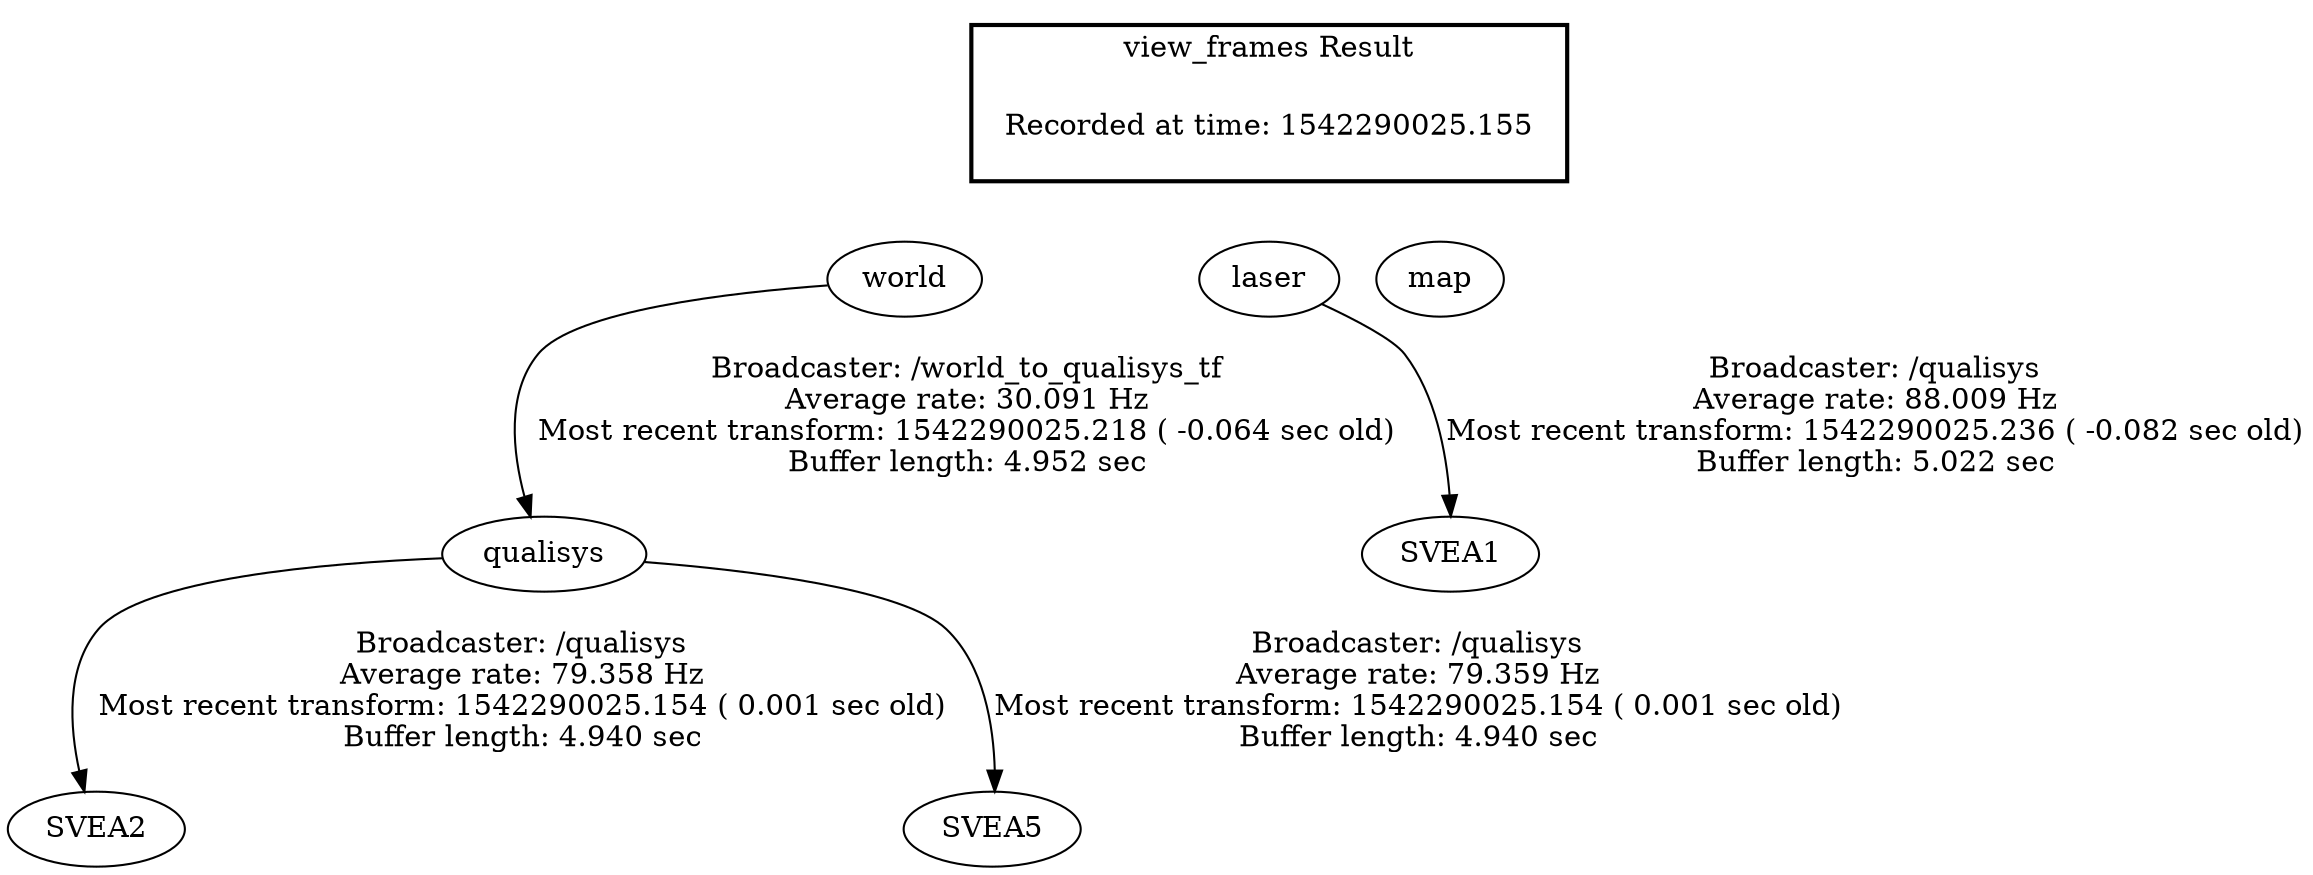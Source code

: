digraph G {
"world" -> "qualisys"[label="Broadcaster: /world_to_qualisys_tf\nAverage rate: 30.091 Hz\nMost recent transform: 1542290025.218 ( -0.064 sec old)\nBuffer length: 4.952 sec\n"];
"laser" -> "SVEA1"[label="Broadcaster: /qualisys\nAverage rate: 88.009 Hz\nMost recent transform: 1542290025.236 ( -0.082 sec old)\nBuffer length: 5.022 sec\n"];
"qualisys" -> "SVEA2"[label="Broadcaster: /qualisys\nAverage rate: 79.358 Hz\nMost recent transform: 1542290025.154 ( 0.001 sec old)\nBuffer length: 4.940 sec\n"];
"qualisys" -> "SVEA5"[label="Broadcaster: /qualisys\nAverage rate: 79.359 Hz\nMost recent transform: 1542290025.154 ( 0.001 sec old)\nBuffer length: 4.940 sec\n"];
edge [style=invis];
 subgraph cluster_legend { style=bold; color=black; label ="view_frames Result";
"Recorded at time: 1542290025.155"[ shape=plaintext ] ;
 }->"world";
edge [style=invis];
 subgraph cluster_legend { style=bold; color=black; label ="view_frames Result";
"Recorded at time: 1542290025.155"[ shape=plaintext ] ;
 }->"map";
edge [style=invis];
 subgraph cluster_legend { style=bold; color=black; label ="view_frames Result";
"Recorded at time: 1542290025.155"[ shape=plaintext ] ;
 }->"laser";
}